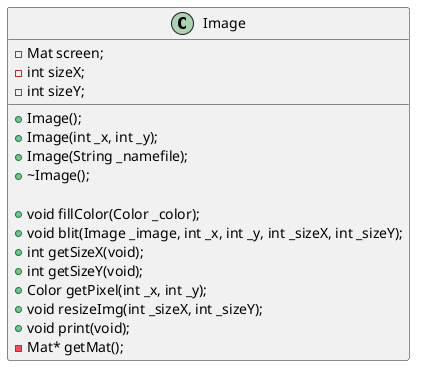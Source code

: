 @startuml

class Image {
+ Image();
+ Image(int _x, int _y);
+ Image(String _namefile);
+ ~Image();

+ void fillColor(Color _color);
+ void blit(Image _image, int _x, int _y, int _sizeX, int _sizeY);
+ int getSizeX(void);
+ int getSizeY(void);
+ Color getPixel(int _x, int _y);
+ void resizeImg(int _sizeX, int _sizeY);
+ void print(void);

- Mat screen;
- int sizeX;
- int sizeY;

- Mat* getMat();
}


@enduml